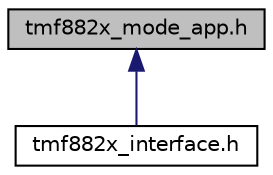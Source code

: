 digraph "tmf882x_mode_app.h"
{
 // LATEX_PDF_SIZE
  edge [fontname="Helvetica",fontsize="10",labelfontname="Helvetica",labelfontsize="10"];
  node [fontname="Helvetica",fontsize="10",shape=record];
  Node1 [label="tmf882x_mode_app.h",height=0.2,width=0.4,color="black", fillcolor="grey75", style="filled", fontcolor="black",tooltip="TMF882X Application mode interface."];
  Node1 -> Node2 [dir="back",color="midnightblue",fontsize="10",style="solid"];
  Node2 [label="tmf882x_interface.h",height=0.2,width=0.4,color="black", fillcolor="white", style="filled",URL="$tmf882x__interface_8h.html",tooltip="TMF882X Core Driver interface."];
}
